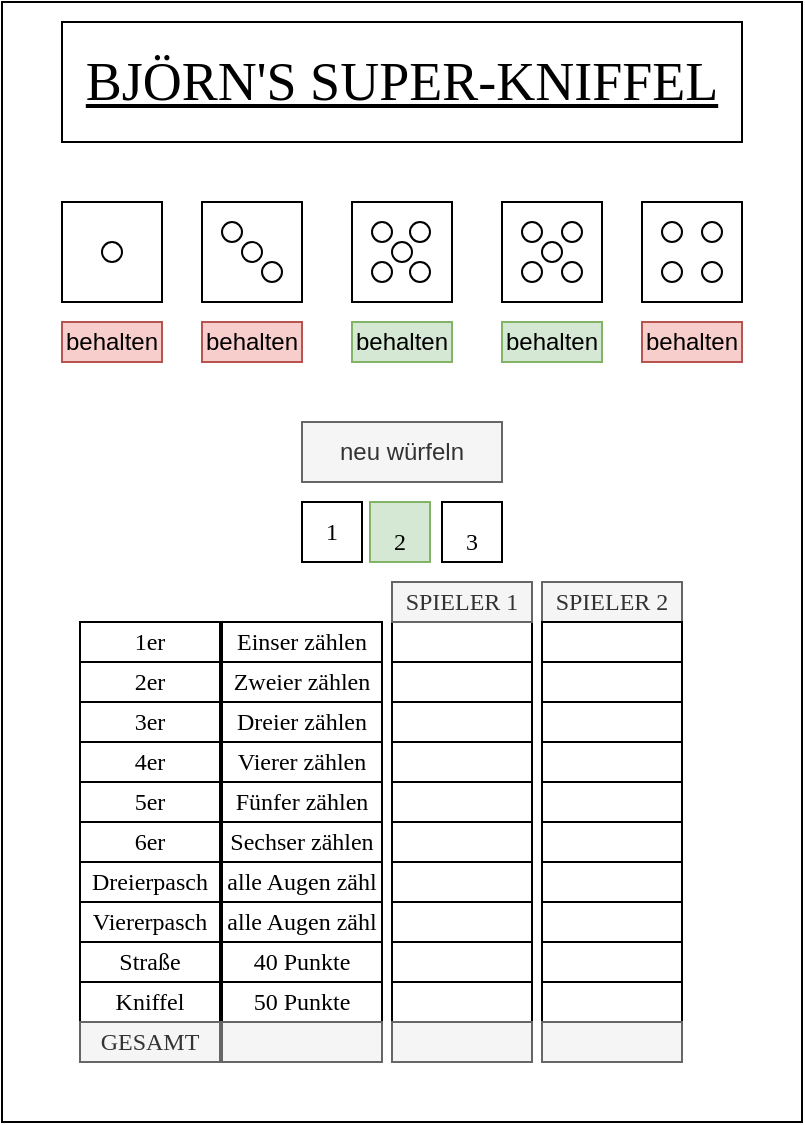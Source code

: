 <mxfile version="20.3.0" type="device"><diagram id="FIpgtNgYKY08-CE8LnNC" name="Seite-1"><mxGraphModel dx="1102" dy="857" grid="1" gridSize="10" guides="1" tooltips="1" connect="1" arrows="1" fold="1" page="1" pageScale="1" pageWidth="827" pageHeight="1169" math="0" shadow="0"><root><mxCell id="0"/><mxCell id="1" parent="0"/><mxCell id="bE82J7lmfgRMGji7YIsx-1" value="" style="rounded=0;whiteSpace=wrap;html=1;" parent="1" vertex="1"><mxGeometry x="200" y="130" width="400" height="560" as="geometry"/></mxCell><mxCell id="bE82J7lmfgRMGji7YIsx-2" value="" style="whiteSpace=wrap;html=1;aspect=fixed;" parent="1" vertex="1"><mxGeometry x="230" y="230" width="50" height="50" as="geometry"/></mxCell><mxCell id="bE82J7lmfgRMGji7YIsx-3" value="" style="whiteSpace=wrap;html=1;aspect=fixed;" parent="1" vertex="1"><mxGeometry x="300" y="230" width="50" height="50" as="geometry"/></mxCell><mxCell id="bE82J7lmfgRMGji7YIsx-4" value="" style="whiteSpace=wrap;html=1;aspect=fixed;" parent="1" vertex="1"><mxGeometry x="375" y="230" width="50" height="50" as="geometry"/></mxCell><mxCell id="bE82J7lmfgRMGji7YIsx-5" value="" style="whiteSpace=wrap;html=1;aspect=fixed;" parent="1" vertex="1"><mxGeometry x="450" y="230" width="50" height="50" as="geometry"/></mxCell><mxCell id="bE82J7lmfgRMGji7YIsx-6" value="" style="whiteSpace=wrap;html=1;aspect=fixed;" parent="1" vertex="1"><mxGeometry x="520" y="230" width="50" height="50" as="geometry"/></mxCell><mxCell id="bE82J7lmfgRMGji7YIsx-7" value="neu würfeln" style="rounded=0;whiteSpace=wrap;html=1;fillColor=#f5f5f5;fontColor=#333333;strokeColor=#666666;" parent="1" vertex="1"><mxGeometry x="350" y="340" width="100" height="30" as="geometry"/></mxCell><mxCell id="bE82J7lmfgRMGji7YIsx-8" value="behalten" style="rounded=0;whiteSpace=wrap;html=1;fillColor=#f8cecc;strokeColor=#b85450;" parent="1" vertex="1"><mxGeometry x="230" y="290" width="50" height="20" as="geometry"/></mxCell><mxCell id="bE82J7lmfgRMGji7YIsx-9" value="behalten" style="rounded=0;whiteSpace=wrap;html=1;fillColor=#f8cecc;strokeColor=#b85450;" parent="1" vertex="1"><mxGeometry x="300" y="290" width="50" height="20" as="geometry"/></mxCell><mxCell id="bE82J7lmfgRMGji7YIsx-10" value="behalten" style="rounded=0;whiteSpace=wrap;html=1;fillColor=#d5e8d4;strokeColor=#82b366;" parent="1" vertex="1"><mxGeometry x="375" y="290" width="50" height="20" as="geometry"/></mxCell><mxCell id="bE82J7lmfgRMGji7YIsx-11" value="behalten" style="rounded=0;whiteSpace=wrap;html=1;fillColor=#d5e8d4;strokeColor=#82b366;" parent="1" vertex="1"><mxGeometry x="450" y="290" width="50" height="20" as="geometry"/></mxCell><mxCell id="bE82J7lmfgRMGji7YIsx-12" value="behalten" style="rounded=0;whiteSpace=wrap;html=1;fillColor=#f8cecc;strokeColor=#b85450;" parent="1" vertex="1"><mxGeometry x="520" y="290" width="50" height="20" as="geometry"/></mxCell><mxCell id="bE82J7lmfgRMGji7YIsx-13" value="" style="ellipse;whiteSpace=wrap;html=1;aspect=fixed;" parent="1" vertex="1"><mxGeometry x="250" y="250" width="10" height="10" as="geometry"/></mxCell><mxCell id="bE82J7lmfgRMGji7YIsx-14" value="" style="ellipse;whiteSpace=wrap;html=1;aspect=fixed;" parent="1" vertex="1"><mxGeometry x="310" y="240" width="10" height="10" as="geometry"/></mxCell><mxCell id="bE82J7lmfgRMGji7YIsx-15" value="" style="ellipse;whiteSpace=wrap;html=1;aspect=fixed;" parent="1" vertex="1"><mxGeometry x="320" y="250" width="10" height="10" as="geometry"/></mxCell><mxCell id="bE82J7lmfgRMGji7YIsx-16" value="" style="ellipse;whiteSpace=wrap;html=1;aspect=fixed;" parent="1" vertex="1"><mxGeometry x="330" y="260" width="10" height="10" as="geometry"/></mxCell><mxCell id="bE82J7lmfgRMGji7YIsx-17" value="" style="ellipse;whiteSpace=wrap;html=1;aspect=fixed;" parent="1" vertex="1"><mxGeometry x="385" y="240" width="10" height="10" as="geometry"/></mxCell><mxCell id="bE82J7lmfgRMGji7YIsx-18" value="" style="ellipse;whiteSpace=wrap;html=1;aspect=fixed;" parent="1" vertex="1"><mxGeometry x="385" y="260" width="10" height="10" as="geometry"/></mxCell><mxCell id="bE82J7lmfgRMGji7YIsx-19" value="" style="ellipse;whiteSpace=wrap;html=1;aspect=fixed;" parent="1" vertex="1"><mxGeometry x="395" y="250" width="10" height="10" as="geometry"/></mxCell><mxCell id="bE82J7lmfgRMGji7YIsx-20" value="" style="ellipse;whiteSpace=wrap;html=1;aspect=fixed;" parent="1" vertex="1"><mxGeometry x="404" y="240" width="10" height="10" as="geometry"/></mxCell><mxCell id="bE82J7lmfgRMGji7YIsx-21" value="" style="ellipse;whiteSpace=wrap;html=1;aspect=fixed;" parent="1" vertex="1"><mxGeometry x="404" y="260" width="10" height="10" as="geometry"/></mxCell><mxCell id="bE82J7lmfgRMGji7YIsx-22" value="" style="ellipse;whiteSpace=wrap;html=1;aspect=fixed;" parent="1" vertex="1"><mxGeometry x="460" y="240" width="10" height="10" as="geometry"/></mxCell><mxCell id="bE82J7lmfgRMGji7YIsx-24" value="" style="ellipse;whiteSpace=wrap;html=1;aspect=fixed;" parent="1" vertex="1"><mxGeometry x="470" y="250" width="10" height="10" as="geometry"/></mxCell><mxCell id="bE82J7lmfgRMGji7YIsx-25" value="" style="ellipse;whiteSpace=wrap;html=1;aspect=fixed;" parent="1" vertex="1"><mxGeometry x="480" y="260" width="10" height="10" as="geometry"/></mxCell><mxCell id="bE82J7lmfgRMGji7YIsx-26" value="" style="ellipse;whiteSpace=wrap;html=1;aspect=fixed;" parent="1" vertex="1"><mxGeometry x="460" y="260" width="10" height="10" as="geometry"/></mxCell><mxCell id="bE82J7lmfgRMGji7YIsx-27" value="" style="ellipse;whiteSpace=wrap;html=1;aspect=fixed;" parent="1" vertex="1"><mxGeometry x="480" y="240" width="10" height="10" as="geometry"/></mxCell><mxCell id="bE82J7lmfgRMGji7YIsx-28" value="" style="ellipse;whiteSpace=wrap;html=1;aspect=fixed;" parent="1" vertex="1"><mxGeometry x="530" y="240" width="10" height="10" as="geometry"/></mxCell><mxCell id="bE82J7lmfgRMGji7YIsx-29" value="" style="ellipse;whiteSpace=wrap;html=1;aspect=fixed;" parent="1" vertex="1"><mxGeometry x="530" y="260" width="10" height="10" as="geometry"/></mxCell><mxCell id="bE82J7lmfgRMGji7YIsx-30" value="" style="ellipse;whiteSpace=wrap;html=1;aspect=fixed;" parent="1" vertex="1"><mxGeometry x="550" y="240" width="10" height="10" as="geometry"/></mxCell><mxCell id="bE82J7lmfgRMGji7YIsx-31" value="" style="ellipse;whiteSpace=wrap;html=1;aspect=fixed;" parent="1" vertex="1"><mxGeometry x="550" y="260" width="10" height="10" as="geometry"/></mxCell><mxCell id="bE82J7lmfgRMGji7YIsx-32" value="&lt;font size=&quot;1&quot; face=&quot;Times New Roman&quot; style=&quot;&quot;&gt;&lt;u style=&quot;font-size: 27px;&quot;&gt;BJÖRN'S SUPER-KNIFFEL&lt;/u&gt;&lt;/font&gt;" style="rounded=0;whiteSpace=wrap;html=1;" parent="1" vertex="1"><mxGeometry x="230" y="140" width="340" height="60" as="geometry"/></mxCell><mxCell id="bE82J7lmfgRMGji7YIsx-34" value="&lt;p style=&quot;font-size: 12px;&quot;&gt;1&lt;/p&gt;" style="whiteSpace=wrap;html=1;aspect=fixed;fontFamily=Times New Roman;fontSize=27;" parent="1" vertex="1"><mxGeometry x="350" y="380" width="30" height="30" as="geometry"/></mxCell><mxCell id="bE82J7lmfgRMGji7YIsx-35" value="&lt;font style=&quot;font-size: 12px;&quot;&gt;2&lt;/font&gt;" style="whiteSpace=wrap;html=1;aspect=fixed;fontFamily=Times New Roman;fontSize=27;fillColor=#d5e8d4;strokeColor=#82b366;" parent="1" vertex="1"><mxGeometry x="384" y="380" width="30" height="30" as="geometry"/></mxCell><mxCell id="bE82J7lmfgRMGji7YIsx-36" value="&lt;font style=&quot;font-size: 12px;&quot;&gt;3&lt;/font&gt;" style="whiteSpace=wrap;html=1;aspect=fixed;fontFamily=Times New Roman;fontSize=27;" parent="1" vertex="1"><mxGeometry x="420" y="380" width="30" height="30" as="geometry"/></mxCell><mxCell id="bE82J7lmfgRMGji7YIsx-37" value="1er" style="rounded=0;whiteSpace=wrap;html=1;fontFamily=Times New Roman;fontSize=12;" parent="1" vertex="1"><mxGeometry x="239" y="440" width="70" height="20" as="geometry"/></mxCell><mxCell id="bE82J7lmfgRMGji7YIsx-38" value="2er" style="rounded=0;whiteSpace=wrap;html=1;fontFamily=Times New Roman;fontSize=12;" parent="1" vertex="1"><mxGeometry x="239" y="460" width="70" height="20" as="geometry"/></mxCell><mxCell id="bE82J7lmfgRMGji7YIsx-39" value="3er" style="rounded=0;whiteSpace=wrap;html=1;fontFamily=Times New Roman;fontSize=12;" parent="1" vertex="1"><mxGeometry x="239" y="480" width="70" height="20" as="geometry"/></mxCell><mxCell id="bE82J7lmfgRMGji7YIsx-40" value="4er" style="rounded=0;whiteSpace=wrap;html=1;fontFamily=Times New Roman;fontSize=12;" parent="1" vertex="1"><mxGeometry x="239" y="500" width="70" height="20" as="geometry"/></mxCell><mxCell id="bE82J7lmfgRMGji7YIsx-41" value="5er" style="rounded=0;whiteSpace=wrap;html=1;fontFamily=Times New Roman;fontSize=12;" parent="1" vertex="1"><mxGeometry x="239" y="520" width="70" height="20" as="geometry"/></mxCell><mxCell id="bE82J7lmfgRMGji7YIsx-42" value="6er" style="rounded=0;whiteSpace=wrap;html=1;fontFamily=Times New Roman;fontSize=12;" parent="1" vertex="1"><mxGeometry x="239" y="540" width="70" height="20" as="geometry"/></mxCell><mxCell id="bE82J7lmfgRMGji7YIsx-43" value="Dreierpasch" style="rounded=0;whiteSpace=wrap;html=1;fontFamily=Times New Roman;fontSize=12;" parent="1" vertex="1"><mxGeometry x="239" y="560" width="70" height="20" as="geometry"/></mxCell><mxCell id="bE82J7lmfgRMGji7YIsx-44" value="Viererpasch" style="rounded=0;whiteSpace=wrap;html=1;fontFamily=Times New Roman;fontSize=12;" parent="1" vertex="1"><mxGeometry x="239" y="580" width="70" height="20" as="geometry"/></mxCell><mxCell id="bE82J7lmfgRMGji7YIsx-45" value="Straße" style="rounded=0;whiteSpace=wrap;html=1;fontFamily=Times New Roman;fontSize=12;" parent="1" vertex="1"><mxGeometry x="239" y="600" width="70" height="20" as="geometry"/></mxCell><mxCell id="bE82J7lmfgRMGji7YIsx-46" value="Kniffel" style="rounded=0;whiteSpace=wrap;html=1;fontFamily=Times New Roman;fontSize=12;" parent="1" vertex="1"><mxGeometry x="239" y="620" width="70" height="20" as="geometry"/></mxCell><mxCell id="bE82J7lmfgRMGji7YIsx-47" value="GESAMT" style="rounded=0;whiteSpace=wrap;html=1;fontFamily=Times New Roman;fontSize=12;fillColor=#f5f5f5;fontColor=#333333;strokeColor=#666666;" parent="1" vertex="1"><mxGeometry x="239" y="640" width="70" height="20" as="geometry"/></mxCell><mxCell id="bE82J7lmfgRMGji7YIsx-48" value="Einser zählen" style="rounded=0;whiteSpace=wrap;html=1;fontFamily=Times New Roman;fontSize=12;" parent="1" vertex="1"><mxGeometry x="310" y="440" width="80" height="20" as="geometry"/></mxCell><mxCell id="bE82J7lmfgRMGji7YIsx-49" value="Zweier zählen" style="rounded=0;whiteSpace=wrap;html=1;fontFamily=Times New Roman;fontSize=12;" parent="1" vertex="1"><mxGeometry x="310" y="460" width="80" height="20" as="geometry"/></mxCell><mxCell id="bE82J7lmfgRMGji7YIsx-50" value="Dreier zählen" style="rounded=0;whiteSpace=wrap;html=1;fontFamily=Times New Roman;fontSize=12;" parent="1" vertex="1"><mxGeometry x="310" y="480" width="80" height="20" as="geometry"/></mxCell><mxCell id="bE82J7lmfgRMGji7YIsx-51" value="Vierer zählen" style="rounded=0;whiteSpace=wrap;html=1;fontFamily=Times New Roman;fontSize=12;" parent="1" vertex="1"><mxGeometry x="310" y="500" width="80" height="20" as="geometry"/></mxCell><mxCell id="bE82J7lmfgRMGji7YIsx-52" value="Fünfer zählen" style="rounded=0;whiteSpace=wrap;html=1;fontFamily=Times New Roman;fontSize=12;" parent="1" vertex="1"><mxGeometry x="310" y="520" width="80" height="20" as="geometry"/></mxCell><mxCell id="bE82J7lmfgRMGji7YIsx-53" value="Sechser zählen" style="rounded=0;whiteSpace=wrap;html=1;fontFamily=Times New Roman;fontSize=12;" parent="1" vertex="1"><mxGeometry x="310" y="540" width="80" height="20" as="geometry"/></mxCell><mxCell id="bE82J7lmfgRMGji7YIsx-54" value="alle Augen zähl" style="rounded=0;whiteSpace=wrap;html=1;fontFamily=Times New Roman;fontSize=12;" parent="1" vertex="1"><mxGeometry x="310" y="560" width="80" height="20" as="geometry"/></mxCell><mxCell id="bE82J7lmfgRMGji7YIsx-55" value="alle Augen zähl" style="rounded=0;whiteSpace=wrap;html=1;fontFamily=Times New Roman;fontSize=12;" parent="1" vertex="1"><mxGeometry x="310" y="580" width="80" height="20" as="geometry"/></mxCell><mxCell id="bE82J7lmfgRMGji7YIsx-56" value="40 Punkte" style="rounded=0;whiteSpace=wrap;html=1;fontFamily=Times New Roman;fontSize=12;" parent="1" vertex="1"><mxGeometry x="310" y="600" width="80" height="20" as="geometry"/></mxCell><mxCell id="bE82J7lmfgRMGji7YIsx-57" value="50 Punkte" style="rounded=0;whiteSpace=wrap;html=1;fontFamily=Times New Roman;fontSize=12;" parent="1" vertex="1"><mxGeometry x="310" y="620" width="80" height="20" as="geometry"/></mxCell><mxCell id="bE82J7lmfgRMGji7YIsx-58" value="" style="rounded=0;whiteSpace=wrap;html=1;fontFamily=Times New Roman;fontSize=12;fillColor=#f5f5f5;fontColor=#333333;strokeColor=#666666;" parent="1" vertex="1"><mxGeometry x="310" y="640" width="80" height="20" as="geometry"/></mxCell><mxCell id="bE82J7lmfgRMGji7YIsx-60" value="" style="rounded=0;whiteSpace=wrap;html=1;fontFamily=Times New Roman;fontSize=12;" parent="1" vertex="1"><mxGeometry x="395" y="440" width="70" height="20" as="geometry"/></mxCell><mxCell id="bE82J7lmfgRMGji7YIsx-61" value="" style="rounded=0;whiteSpace=wrap;html=1;fontFamily=Times New Roman;fontSize=12;" parent="1" vertex="1"><mxGeometry x="395" y="460" width="70" height="20" as="geometry"/></mxCell><mxCell id="bE82J7lmfgRMGji7YIsx-62" value="" style="rounded=0;whiteSpace=wrap;html=1;fontFamily=Times New Roman;fontSize=12;" parent="1" vertex="1"><mxGeometry x="395" y="480" width="70" height="20" as="geometry"/></mxCell><mxCell id="bE82J7lmfgRMGji7YIsx-63" value="" style="rounded=0;whiteSpace=wrap;html=1;fontFamily=Times New Roman;fontSize=12;" parent="1" vertex="1"><mxGeometry x="395" y="500" width="70" height="20" as="geometry"/></mxCell><mxCell id="bE82J7lmfgRMGji7YIsx-64" value="" style="rounded=0;whiteSpace=wrap;html=1;fontFamily=Times New Roman;fontSize=12;" parent="1" vertex="1"><mxGeometry x="395" y="520" width="70" height="20" as="geometry"/></mxCell><mxCell id="bE82J7lmfgRMGji7YIsx-65" value="" style="rounded=0;whiteSpace=wrap;html=1;fontFamily=Times New Roman;fontSize=12;" parent="1" vertex="1"><mxGeometry x="395" y="540" width="70" height="20" as="geometry"/></mxCell><mxCell id="bE82J7lmfgRMGji7YIsx-66" value="" style="rounded=0;whiteSpace=wrap;html=1;fontFamily=Times New Roman;fontSize=12;" parent="1" vertex="1"><mxGeometry x="395" y="560" width="70" height="20" as="geometry"/></mxCell><mxCell id="bE82J7lmfgRMGji7YIsx-67" value="" style="rounded=0;whiteSpace=wrap;html=1;fontFamily=Times New Roman;fontSize=12;" parent="1" vertex="1"><mxGeometry x="395" y="580" width="70" height="20" as="geometry"/></mxCell><mxCell id="bE82J7lmfgRMGji7YIsx-68" value="" style="rounded=0;whiteSpace=wrap;html=1;fontFamily=Times New Roman;fontSize=12;" parent="1" vertex="1"><mxGeometry x="395" y="600" width="70" height="20" as="geometry"/></mxCell><mxCell id="bE82J7lmfgRMGji7YIsx-69" value="" style="rounded=0;whiteSpace=wrap;html=1;fontFamily=Times New Roman;fontSize=12;" parent="1" vertex="1"><mxGeometry x="395" y="620" width="70" height="20" as="geometry"/></mxCell><mxCell id="bE82J7lmfgRMGji7YIsx-70" value="" style="rounded=0;whiteSpace=wrap;html=1;fontFamily=Times New Roman;fontSize=12;fillColor=#f5f5f5;fontColor=#333333;strokeColor=#666666;" parent="1" vertex="1"><mxGeometry x="395" y="640" width="70" height="20" as="geometry"/></mxCell><mxCell id="bE82J7lmfgRMGji7YIsx-71" value="SPIELER 1" style="rounded=0;whiteSpace=wrap;html=1;fontFamily=Times New Roman;fontSize=12;fillColor=#f5f5f5;fontColor=#333333;strokeColor=#666666;" parent="1" vertex="1"><mxGeometry x="395" y="420" width="70" height="20" as="geometry"/></mxCell><mxCell id="bE82J7lmfgRMGji7YIsx-72" value="SPIELER 2" style="rounded=0;whiteSpace=wrap;html=1;fontFamily=Times New Roman;fontSize=12;fillColor=#f5f5f5;fontColor=#333333;strokeColor=#666666;" parent="1" vertex="1"><mxGeometry x="470" y="420" width="70" height="20" as="geometry"/></mxCell><mxCell id="bE82J7lmfgRMGji7YIsx-73" value="" style="rounded=0;whiteSpace=wrap;html=1;fontFamily=Times New Roman;fontSize=12;" parent="1" vertex="1"><mxGeometry x="470" y="440" width="70" height="20" as="geometry"/></mxCell><mxCell id="bE82J7lmfgRMGji7YIsx-74" value="" style="rounded=0;whiteSpace=wrap;html=1;fontFamily=Times New Roman;fontSize=12;" parent="1" vertex="1"><mxGeometry x="470" y="460" width="70" height="20" as="geometry"/></mxCell><mxCell id="bE82J7lmfgRMGji7YIsx-75" value="" style="rounded=0;whiteSpace=wrap;html=1;fontFamily=Times New Roman;fontSize=12;" parent="1" vertex="1"><mxGeometry x="470" y="480" width="70" height="20" as="geometry"/></mxCell><mxCell id="bE82J7lmfgRMGji7YIsx-76" value="" style="rounded=0;whiteSpace=wrap;html=1;fontFamily=Times New Roman;fontSize=12;" parent="1" vertex="1"><mxGeometry x="470" y="500" width="70" height="20" as="geometry"/></mxCell><mxCell id="bE82J7lmfgRMGji7YIsx-77" value="" style="rounded=0;whiteSpace=wrap;html=1;fontFamily=Times New Roman;fontSize=12;" parent="1" vertex="1"><mxGeometry x="470" y="520" width="70" height="20" as="geometry"/></mxCell><mxCell id="bE82J7lmfgRMGji7YIsx-78" value="" style="rounded=0;whiteSpace=wrap;html=1;fontFamily=Times New Roman;fontSize=12;" parent="1" vertex="1"><mxGeometry x="470" y="540" width="70" height="20" as="geometry"/></mxCell><mxCell id="bE82J7lmfgRMGji7YIsx-79" value="" style="rounded=0;whiteSpace=wrap;html=1;fontFamily=Times New Roman;fontSize=12;" parent="1" vertex="1"><mxGeometry x="470" y="560" width="70" height="20" as="geometry"/></mxCell><mxCell id="bE82J7lmfgRMGji7YIsx-80" value="" style="rounded=0;whiteSpace=wrap;html=1;fontFamily=Times New Roman;fontSize=12;" parent="1" vertex="1"><mxGeometry x="470" y="580" width="70" height="20" as="geometry"/></mxCell><mxCell id="bE82J7lmfgRMGji7YIsx-81" value="" style="rounded=0;whiteSpace=wrap;html=1;fontFamily=Times New Roman;fontSize=12;" parent="1" vertex="1"><mxGeometry x="470" y="600" width="70" height="20" as="geometry"/></mxCell><mxCell id="bE82J7lmfgRMGji7YIsx-82" value="" style="rounded=0;whiteSpace=wrap;html=1;fontFamily=Times New Roman;fontSize=12;" parent="1" vertex="1"><mxGeometry x="470" y="620" width="70" height="20" as="geometry"/></mxCell><mxCell id="bE82J7lmfgRMGji7YIsx-83" value="" style="rounded=0;whiteSpace=wrap;html=1;fontFamily=Times New Roman;fontSize=12;fillColor=#f5f5f5;fontColor=#333333;strokeColor=#666666;" parent="1" vertex="1"><mxGeometry x="470" y="640" width="70" height="20" as="geometry"/></mxCell><mxCell id="bE82J7lmfgRMGji7YIsx-84" style="edgeStyle=orthogonalEdgeStyle;rounded=0;orthogonalLoop=1;jettySize=auto;html=1;exitX=0.5;exitY=1;exitDx=0;exitDy=0;fontFamily=Times New Roman;fontSize=12;fillColor=#f5f5f5;strokeColor=#666666;" parent="1" source="bE82J7lmfgRMGji7YIsx-7" target="bE82J7lmfgRMGji7YIsx-7" edge="1"><mxGeometry relative="1" as="geometry"/></mxCell></root></mxGraphModel></diagram></mxfile>